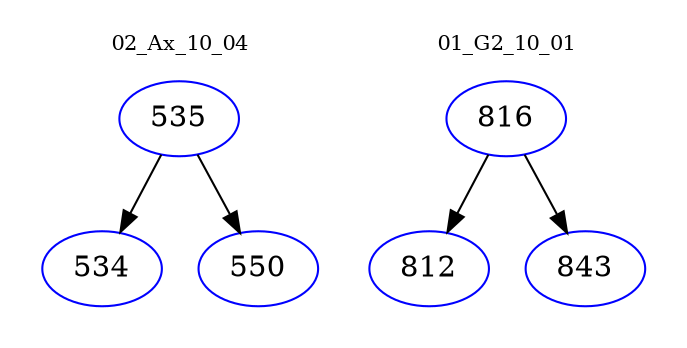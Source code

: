 digraph{
subgraph cluster_0 {
color = white
label = "02_Ax_10_04";
fontsize=10;
T0_535 [label="535", color="blue"]
T0_535 -> T0_534 [color="black"]
T0_534 [label="534", color="blue"]
T0_535 -> T0_550 [color="black"]
T0_550 [label="550", color="blue"]
}
subgraph cluster_1 {
color = white
label = "01_G2_10_01";
fontsize=10;
T1_816 [label="816", color="blue"]
T1_816 -> T1_812 [color="black"]
T1_812 [label="812", color="blue"]
T1_816 -> T1_843 [color="black"]
T1_843 [label="843", color="blue"]
}
}

